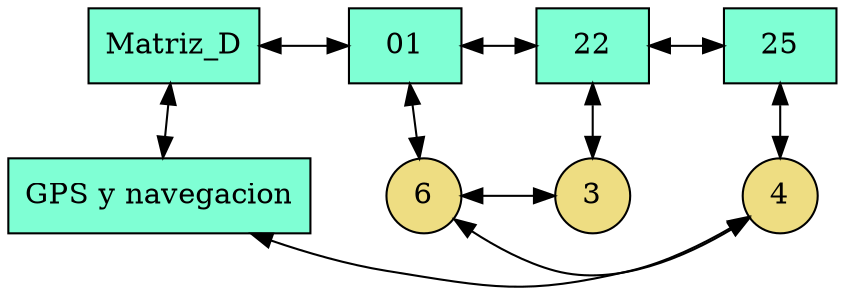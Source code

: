 digraph {
rankdir = BT;
node [shape=rectangle style=filled];
graph[ nodesep = 0.5];
{ rank=same; nodoMatriz_D; nodo01;}
 { rank=same; nodo01; nodo22;}
 { rank=same; nodo22; nodo25;}
 { rank=same; nodoGPS_y_navegacion; nodo25GPS_y_navegacion;}
 { rank=same; nodo25GPS_y_navegacion; nodo01GPS_y_navegacion;}
 { rank=same; nodo01GPS_y_navegacion; nodo22GPS_y_navegacion;}
 nodoMatriz_D [label="Matriz_D" fillcolor=aquamarine]
nodo01 [label="01" fillcolor=aquamarine]
nodoMatriz_D->nodo01 [dir=both]
nodo22 [label="22" fillcolor=aquamarine]
nodo01->nodo22 [dir=both]
nodo25 [label="25" fillcolor=aquamarine]
nodo22->nodo25 [dir=both]
nodoGPS_y_navegacion [label="GPS y navegacion" fillcolor=aquamarine]
nodoGPS_y_navegacion->nodoMatriz_D [dir=both]
nodo25GPS_y_navegacion [label="4" shape=circle fillcolor=lightgoldenrod]
nodo25GPS_y_navegacion->nodo25 [dir=both]
nodoGPS_y_navegacion->nodo25GPS_y_navegacion [constraint=false; dir=both]
nodo01GPS_y_navegacion [label="6" shape=circle fillcolor=lightgoldenrod]
nodo01GPS_y_navegacion->nodo01 [dir=both]
nodo25GPS_y_navegacion->nodo01GPS_y_navegacion [constraint=false; dir=both]
nodo22GPS_y_navegacion [label="3" shape=circle fillcolor=lightgoldenrod]
nodo22GPS_y_navegacion->nodo22 [dir=both]
nodo01GPS_y_navegacion->nodo22GPS_y_navegacion [constraint=false; dir=both]
{ rank=same; nodoMatriz_D; nodo01; nodo22; nodo25; }
 }